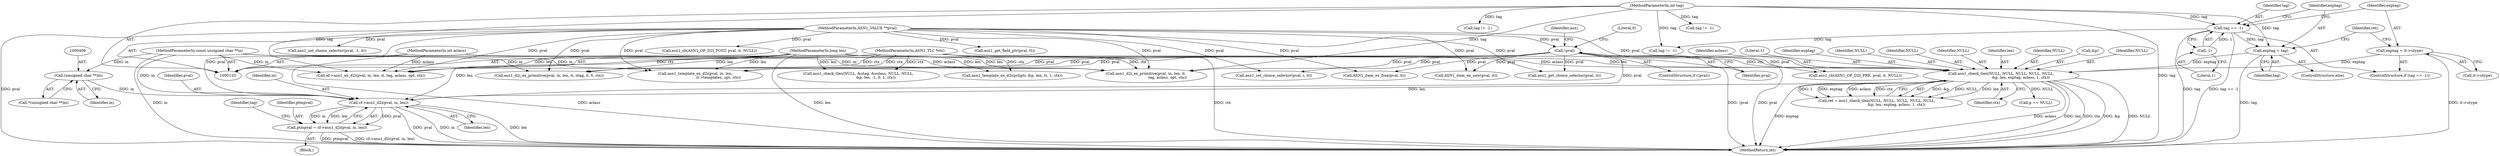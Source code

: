 digraph "0_openssl_b717b083073b6cacc0a5e2397b661678aff7ae7f@pointer" {
"1000436" [label="(Call,cf->asn1_d2i(pval, in, len))"];
"1000185" [label="(Call,!pval)"];
"1000134" [label="(MethodParameterIn,ASN1_VALUE **pval)"];
"1000405" [label="(Call,(unsigned char **)in)"];
"1000135" [label="(MethodParameterIn,const unsigned char **in)"];
"1000367" [label="(Call,asn1_check_tlen(NULL, NULL, NULL, NULL, NULL,\n                                  &p, len, exptag, aclass, 1, ctx))"];
"1000136" [label="(MethodParameterIn,long len)"];
"1000356" [label="(Call,exptag = it->utype)"];
"1000362" [label="(Call,exptag = tag)"];
"1000352" [label="(Call,tag == -1)"];
"1000138" [label="(MethodParameterIn,int tag)"];
"1000354" [label="(Call,-1)"];
"1000139" [label="(MethodParameterIn,int aclass)"];
"1000141" [label="(MethodParameterIn,ASN1_TLC *ctx)"];
"1000434" [label="(Call,ptmpval = cf->asn1_d2i(pval, in, len))"];
"1000312" [label="(Call,asn1_d2i_ex_primitive(pval, in, len, it, otag, 0, 0, ctx))"];
"1000361" [label="(ControlStructure,else)"];
"1000436" [label="(Call,cf->asn1_d2i(pval, in, len))"];
"1000238" [label="(Call,asn1_d2i_ex_primitive(pval, in, len, it,\n                                     tag, aclass, opt, ctx))"];
"1000372" [label="(Identifier,NULL)"];
"1000404" [label="(Call,*(unsigned char **)in)"];
"1000351" [label="(ControlStructure,if (tag == -1))"];
"1000955" [label="(MethodReturn,int)"];
"1000141" [label="(MethodParameterIn,ASN1_TLC *ctx)"];
"1000365" [label="(Call,ret = asn1_check_tlen(NULL, NULL, NULL, NULL, NULL,\n                                  &p, len, exptag, aclass, 1, ctx))"];
"1000362" [label="(Call,exptag = tag)"];
"1000435" [label="(Identifier,ptmpval)"];
"1000375" [label="(Identifier,len)"];
"1000462" [label="(Call,asn1_cb(ASN1_OP_D2I_PRE, pval, it, NULL))"];
"1000184" [label="(ControlStructure,if (!pval))"];
"1000567" [label="(Call,asn1_set_choice_selector(pval, i, it))"];
"1000208" [label="(Block,)"];
"1000353" [label="(Identifier,tag)"];
"1000370" [label="(Identifier,NULL)"];
"1000364" [label="(Identifier,tag)"];
"1000373" [label="(Call,&p)"];
"1000442" [label="(Identifier,tag)"];
"1000474" [label="(Call,asn1_get_choice_selector(pval, it))"];
"1000355" [label="(Literal,1)"];
"1000438" [label="(Identifier,in)"];
"1000356" [label="(Call,exptag = it->utype)"];
"1000139" [label="(MethodParameterIn,int aclass)"];
"1000228" [label="(Call,asn1_template_ex_d2i(pval, in, len,\n                                        it->templates, opt, ctx))"];
"1000441" [label="(Call,tag != -1)"];
"1000358" [label="(Call,it->utype)"];
"1000557" [label="(Call,ASN1_item_ex_free(pval, it))"];
"1000367" [label="(Call,asn1_check_tlen(NULL, NULL, NULL, NULL, NULL,\n                                  &p, len, exptag, aclass, 1, ctx))"];
"1000255" [label="(Call,asn1_check_tlen(NULL, &otag, &oclass, NULL, NULL,\n                              &p, len, -1, 0, 1, ctx))"];
"1000186" [label="(Identifier,pval)"];
"1000371" [label="(Identifier,NULL)"];
"1000579" [label="(Call,asn1_cb(ASN1_OP_D2I_POST, pval, it, NULL))"];
"1000136" [label="(MethodParameterIn,long len)"];
"1000407" [label="(Identifier,in)"];
"1000377" [label="(Identifier,aclass)"];
"1000521" [label="(Call,asn1_template_ex_d2i(pchptr, &p, len, tt, 1, ctx))"];
"1000191" [label="(Identifier,aux)"];
"1000497" [label="(Call,asn1_get_field_ptr(pval, tt))"];
"1000363" [label="(Identifier,exptag)"];
"1000188" [label="(Literal,0)"];
"1000503" [label="(Call,asn1_set_choice_selector(pval, -1, it))"];
"1000379" [label="(Identifier,ctx)"];
"1000378" [label="(Literal,1)"];
"1000397" [label="(Call,tag != -1)"];
"1000437" [label="(Identifier,pval)"];
"1000328" [label="(Call,ef->asn1_ex_d2i(pval, in, len, it, tag, aclass, opt, ctx))"];
"1000511" [label="(Call,ASN1_item_ex_new(pval, it))"];
"1000376" [label="(Identifier,exptag)"];
"1000352" [label="(Call,tag == -1)"];
"1000138" [label="(MethodParameterIn,int tag)"];
"1000368" [label="(Identifier,NULL)"];
"1000354" [label="(Call,-1)"];
"1000134" [label="(MethodParameterIn,ASN1_VALUE **pval)"];
"1000405" [label="(Call,(unsigned char **)in)"];
"1000434" [label="(Call,ptmpval = cf->asn1_d2i(pval, in, len))"];
"1000439" [label="(Identifier,len)"];
"1000357" [label="(Identifier,exptag)"];
"1000366" [label="(Identifier,ret)"];
"1000369" [label="(Identifier,NULL)"];
"1000135" [label="(MethodParameterIn,const unsigned char **in)"];
"1000413" [label="(Call,p == NULL)"];
"1000217" [label="(Call,tag != -1)"];
"1000185" [label="(Call,!pval)"];
"1000436" -> "1000434"  [label="AST: "];
"1000436" -> "1000439"  [label="CFG: "];
"1000437" -> "1000436"  [label="AST: "];
"1000438" -> "1000436"  [label="AST: "];
"1000439" -> "1000436"  [label="AST: "];
"1000434" -> "1000436"  [label="CFG: "];
"1000436" -> "1000955"  [label="DDG: pval"];
"1000436" -> "1000955"  [label="DDG: in"];
"1000436" -> "1000955"  [label="DDG: len"];
"1000436" -> "1000434"  [label="DDG: pval"];
"1000436" -> "1000434"  [label="DDG: in"];
"1000436" -> "1000434"  [label="DDG: len"];
"1000185" -> "1000436"  [label="DDG: pval"];
"1000134" -> "1000436"  [label="DDG: pval"];
"1000405" -> "1000436"  [label="DDG: in"];
"1000135" -> "1000436"  [label="DDG: in"];
"1000367" -> "1000436"  [label="DDG: len"];
"1000136" -> "1000436"  [label="DDG: len"];
"1000185" -> "1000184"  [label="AST: "];
"1000185" -> "1000186"  [label="CFG: "];
"1000186" -> "1000185"  [label="AST: "];
"1000188" -> "1000185"  [label="CFG: "];
"1000191" -> "1000185"  [label="CFG: "];
"1000185" -> "1000955"  [label="DDG: pval"];
"1000185" -> "1000955"  [label="DDG: !pval"];
"1000134" -> "1000185"  [label="DDG: pval"];
"1000185" -> "1000228"  [label="DDG: pval"];
"1000185" -> "1000238"  [label="DDG: pval"];
"1000185" -> "1000312"  [label="DDG: pval"];
"1000185" -> "1000328"  [label="DDG: pval"];
"1000185" -> "1000462"  [label="DDG: pval"];
"1000185" -> "1000474"  [label="DDG: pval"];
"1000185" -> "1000511"  [label="DDG: pval"];
"1000185" -> "1000557"  [label="DDG: pval"];
"1000185" -> "1000567"  [label="DDG: pval"];
"1000134" -> "1000133"  [label="AST: "];
"1000134" -> "1000955"  [label="DDG: pval"];
"1000134" -> "1000228"  [label="DDG: pval"];
"1000134" -> "1000238"  [label="DDG: pval"];
"1000134" -> "1000312"  [label="DDG: pval"];
"1000134" -> "1000328"  [label="DDG: pval"];
"1000134" -> "1000462"  [label="DDG: pval"];
"1000134" -> "1000474"  [label="DDG: pval"];
"1000134" -> "1000497"  [label="DDG: pval"];
"1000134" -> "1000503"  [label="DDG: pval"];
"1000134" -> "1000511"  [label="DDG: pval"];
"1000134" -> "1000557"  [label="DDG: pval"];
"1000134" -> "1000567"  [label="DDG: pval"];
"1000134" -> "1000579"  [label="DDG: pval"];
"1000405" -> "1000404"  [label="AST: "];
"1000405" -> "1000407"  [label="CFG: "];
"1000406" -> "1000405"  [label="AST: "];
"1000407" -> "1000405"  [label="AST: "];
"1000404" -> "1000405"  [label="CFG: "];
"1000135" -> "1000405"  [label="DDG: in"];
"1000135" -> "1000133"  [label="AST: "];
"1000135" -> "1000955"  [label="DDG: in"];
"1000135" -> "1000228"  [label="DDG: in"];
"1000135" -> "1000238"  [label="DDG: in"];
"1000135" -> "1000312"  [label="DDG: in"];
"1000135" -> "1000328"  [label="DDG: in"];
"1000367" -> "1000365"  [label="AST: "];
"1000367" -> "1000379"  [label="CFG: "];
"1000368" -> "1000367"  [label="AST: "];
"1000369" -> "1000367"  [label="AST: "];
"1000370" -> "1000367"  [label="AST: "];
"1000371" -> "1000367"  [label="AST: "];
"1000372" -> "1000367"  [label="AST: "];
"1000373" -> "1000367"  [label="AST: "];
"1000375" -> "1000367"  [label="AST: "];
"1000376" -> "1000367"  [label="AST: "];
"1000377" -> "1000367"  [label="AST: "];
"1000378" -> "1000367"  [label="AST: "];
"1000379" -> "1000367"  [label="AST: "];
"1000365" -> "1000367"  [label="CFG: "];
"1000367" -> "1000955"  [label="DDG: NULL"];
"1000367" -> "1000955"  [label="DDG: exptag"];
"1000367" -> "1000955"  [label="DDG: aclass"];
"1000367" -> "1000955"  [label="DDG: len"];
"1000367" -> "1000955"  [label="DDG: ctx"];
"1000367" -> "1000955"  [label="DDG: &p"];
"1000367" -> "1000365"  [label="DDG: &p"];
"1000367" -> "1000365"  [label="DDG: NULL"];
"1000367" -> "1000365"  [label="DDG: len"];
"1000367" -> "1000365"  [label="DDG: 1"];
"1000367" -> "1000365"  [label="DDG: exptag"];
"1000367" -> "1000365"  [label="DDG: aclass"];
"1000367" -> "1000365"  [label="DDG: ctx"];
"1000136" -> "1000367"  [label="DDG: len"];
"1000356" -> "1000367"  [label="DDG: exptag"];
"1000362" -> "1000367"  [label="DDG: exptag"];
"1000139" -> "1000367"  [label="DDG: aclass"];
"1000141" -> "1000367"  [label="DDG: ctx"];
"1000367" -> "1000413"  [label="DDG: NULL"];
"1000136" -> "1000133"  [label="AST: "];
"1000136" -> "1000955"  [label="DDG: len"];
"1000136" -> "1000228"  [label="DDG: len"];
"1000136" -> "1000238"  [label="DDG: len"];
"1000136" -> "1000255"  [label="DDG: len"];
"1000136" -> "1000312"  [label="DDG: len"];
"1000136" -> "1000328"  [label="DDG: len"];
"1000136" -> "1000521"  [label="DDG: len"];
"1000356" -> "1000351"  [label="AST: "];
"1000356" -> "1000358"  [label="CFG: "];
"1000357" -> "1000356"  [label="AST: "];
"1000358" -> "1000356"  [label="AST: "];
"1000366" -> "1000356"  [label="CFG: "];
"1000356" -> "1000955"  [label="DDG: it->utype"];
"1000362" -> "1000361"  [label="AST: "];
"1000362" -> "1000364"  [label="CFG: "];
"1000363" -> "1000362"  [label="AST: "];
"1000364" -> "1000362"  [label="AST: "];
"1000366" -> "1000362"  [label="CFG: "];
"1000362" -> "1000955"  [label="DDG: tag"];
"1000352" -> "1000362"  [label="DDG: tag"];
"1000138" -> "1000362"  [label="DDG: tag"];
"1000352" -> "1000351"  [label="AST: "];
"1000352" -> "1000354"  [label="CFG: "];
"1000353" -> "1000352"  [label="AST: "];
"1000354" -> "1000352"  [label="AST: "];
"1000357" -> "1000352"  [label="CFG: "];
"1000363" -> "1000352"  [label="CFG: "];
"1000352" -> "1000955"  [label="DDG: tag"];
"1000352" -> "1000955"  [label="DDG: tag == -1"];
"1000138" -> "1000352"  [label="DDG: tag"];
"1000354" -> "1000352"  [label="DDG: 1"];
"1000352" -> "1000397"  [label="DDG: tag"];
"1000138" -> "1000133"  [label="AST: "];
"1000138" -> "1000955"  [label="DDG: tag"];
"1000138" -> "1000217"  [label="DDG: tag"];
"1000138" -> "1000238"  [label="DDG: tag"];
"1000138" -> "1000328"  [label="DDG: tag"];
"1000138" -> "1000397"  [label="DDG: tag"];
"1000138" -> "1000441"  [label="DDG: tag"];
"1000354" -> "1000355"  [label="CFG: "];
"1000355" -> "1000354"  [label="AST: "];
"1000139" -> "1000133"  [label="AST: "];
"1000139" -> "1000955"  [label="DDG: aclass"];
"1000139" -> "1000238"  [label="DDG: aclass"];
"1000139" -> "1000328"  [label="DDG: aclass"];
"1000141" -> "1000133"  [label="AST: "];
"1000141" -> "1000955"  [label="DDG: ctx"];
"1000141" -> "1000228"  [label="DDG: ctx"];
"1000141" -> "1000238"  [label="DDG: ctx"];
"1000141" -> "1000255"  [label="DDG: ctx"];
"1000141" -> "1000312"  [label="DDG: ctx"];
"1000141" -> "1000328"  [label="DDG: ctx"];
"1000141" -> "1000521"  [label="DDG: ctx"];
"1000434" -> "1000208"  [label="AST: "];
"1000435" -> "1000434"  [label="AST: "];
"1000442" -> "1000434"  [label="CFG: "];
"1000434" -> "1000955"  [label="DDG: cf->asn1_d2i(pval, in, len)"];
"1000434" -> "1000955"  [label="DDG: ptmpval"];
}
